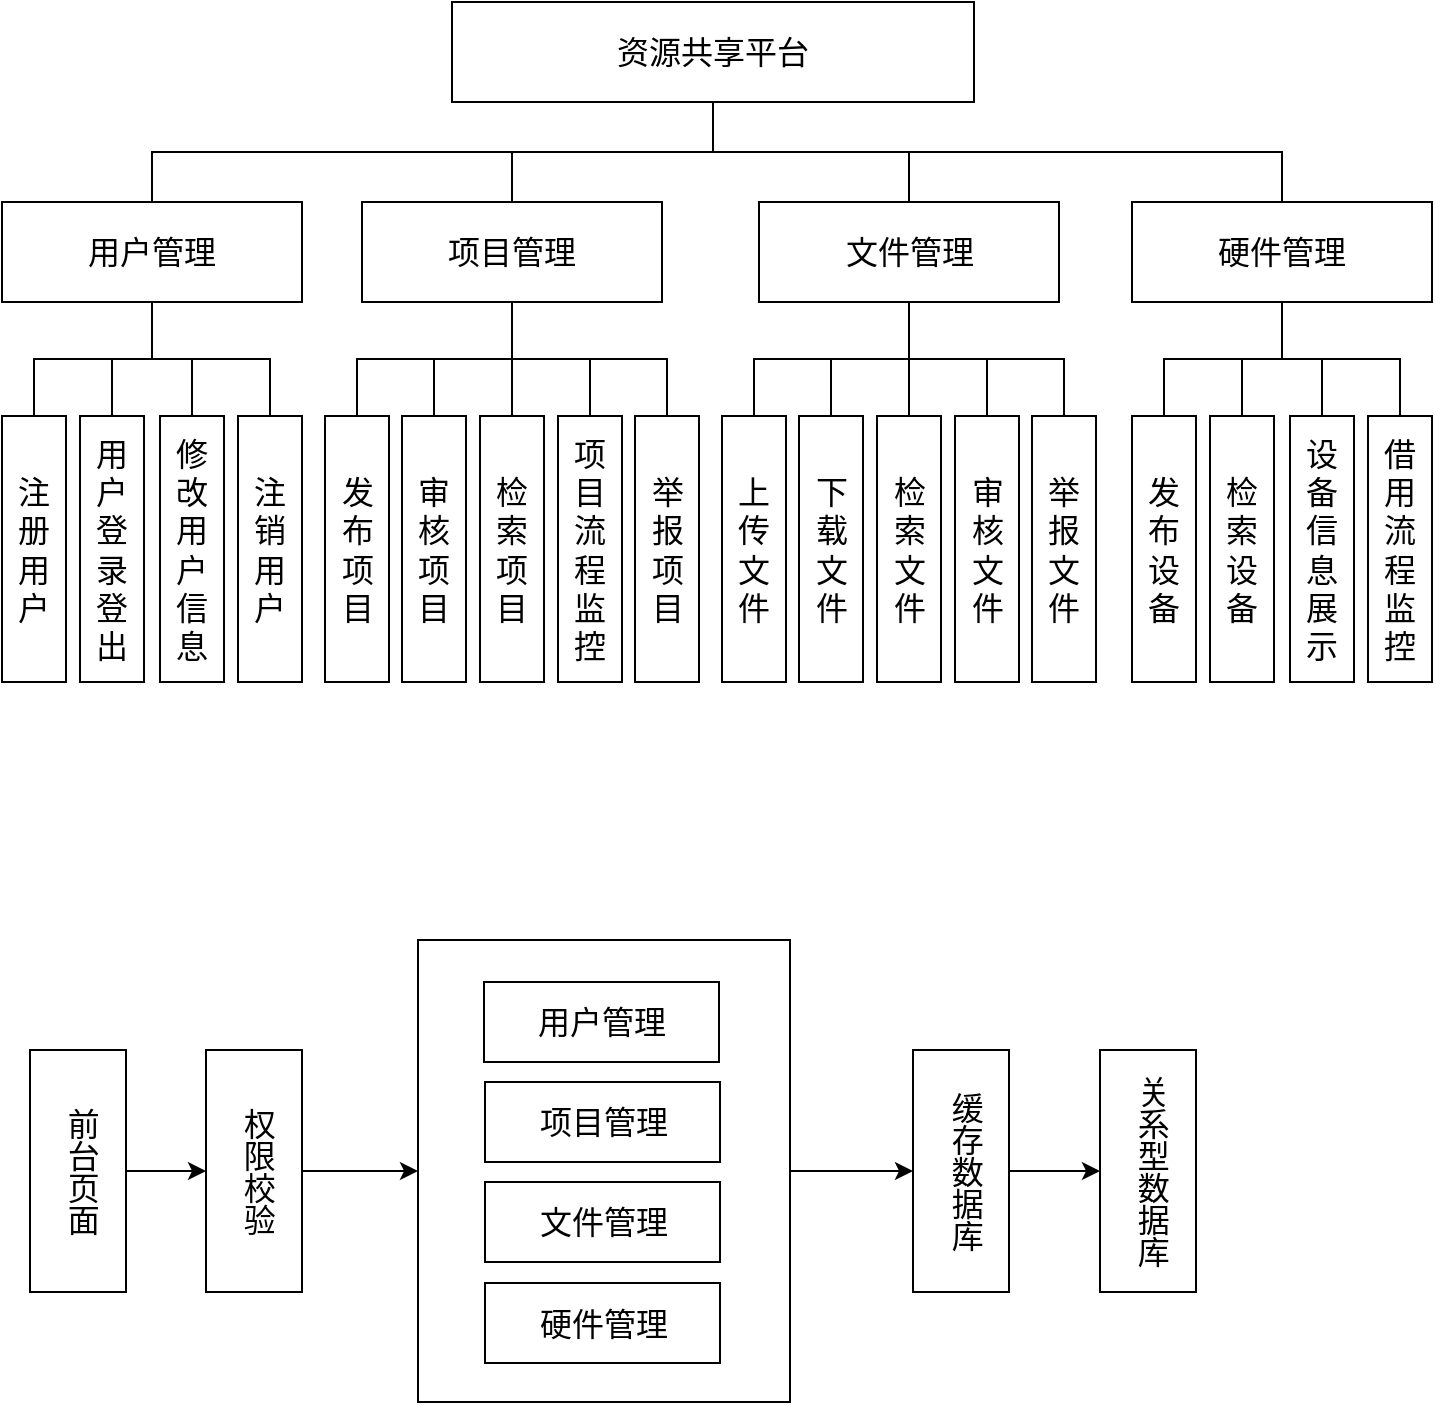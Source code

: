 <mxfile version="24.2.1" type="github">
  <diagram name="第 1 页" id="B37Alon7Snt6yuw_wCrL">
    <mxGraphModel dx="786" dy="478" grid="1" gridSize="10" guides="1" tooltips="1" connect="1" arrows="1" fold="1" page="1" pageScale="1" pageWidth="827" pageHeight="1169" math="0" shadow="0">
      <root>
        <mxCell id="0" />
        <mxCell id="1" parent="0" />
        <mxCell id="5x5rUgKwlO3JI9YjaT6--126" style="edgeStyle=orthogonalEdgeStyle;rounded=0;orthogonalLoop=1;jettySize=auto;html=1;endArrow=none;endFill=0;" edge="1" parent="1" source="5x5rUgKwlO3JI9YjaT6--2" target="5x5rUgKwlO3JI9YjaT6--9">
          <mxGeometry relative="1" as="geometry" />
        </mxCell>
        <mxCell id="5x5rUgKwlO3JI9YjaT6--127" style="edgeStyle=orthogonalEdgeStyle;rounded=0;orthogonalLoop=1;jettySize=auto;html=1;endArrow=none;endFill=0;" edge="1" parent="1" source="5x5rUgKwlO3JI9YjaT6--2" target="5x5rUgKwlO3JI9YjaT6--14">
          <mxGeometry relative="1" as="geometry" />
        </mxCell>
        <mxCell id="5x5rUgKwlO3JI9YjaT6--128" style="edgeStyle=orthogonalEdgeStyle;rounded=0;orthogonalLoop=1;jettySize=auto;html=1;endArrow=none;endFill=0;" edge="1" parent="1" source="5x5rUgKwlO3JI9YjaT6--2" target="5x5rUgKwlO3JI9YjaT6--16">
          <mxGeometry relative="1" as="geometry">
            <Array as="points">
              <mxPoint x="421" y="85" />
              <mxPoint x="705" y="85" />
            </Array>
          </mxGeometry>
        </mxCell>
        <mxCell id="5x5rUgKwlO3JI9YjaT6--129" style="edgeStyle=orthogonalEdgeStyle;rounded=0;orthogonalLoop=1;jettySize=auto;html=1;endArrow=none;endFill=0;" edge="1" parent="1" source="5x5rUgKwlO3JI9YjaT6--2" target="5x5rUgKwlO3JI9YjaT6--3">
          <mxGeometry relative="1" as="geometry">
            <Array as="points">
              <mxPoint x="421" y="85" />
              <mxPoint x="140" y="85" />
            </Array>
          </mxGeometry>
        </mxCell>
        <mxCell id="5x5rUgKwlO3JI9YjaT6--2" value="&lt;font style=&quot;font-size: 16px;&quot;&gt;资源共享平台&lt;/font&gt;" style="rounded=0;whiteSpace=wrap;html=1;" vertex="1" parent="1">
          <mxGeometry x="290" y="10" width="261" height="50" as="geometry" />
        </mxCell>
        <mxCell id="5x5rUgKwlO3JI9YjaT6--26" style="edgeStyle=orthogonalEdgeStyle;rounded=0;orthogonalLoop=1;jettySize=auto;html=1;endArrow=none;endFill=0;" edge="1" parent="1" source="5x5rUgKwlO3JI9YjaT6--3" target="5x5rUgKwlO3JI9YjaT6--21">
          <mxGeometry relative="1" as="geometry" />
        </mxCell>
        <mxCell id="5x5rUgKwlO3JI9YjaT6--27" style="edgeStyle=orthogonalEdgeStyle;rounded=0;orthogonalLoop=1;jettySize=auto;html=1;endArrow=none;endFill=0;" edge="1" parent="1" source="5x5rUgKwlO3JI9YjaT6--3" target="5x5rUgKwlO3JI9YjaT6--22">
          <mxGeometry relative="1" as="geometry" />
        </mxCell>
        <mxCell id="5x5rUgKwlO3JI9YjaT6--28" style="edgeStyle=orthogonalEdgeStyle;rounded=0;orthogonalLoop=1;jettySize=auto;html=1;endArrow=none;endFill=0;" edge="1" parent="1" source="5x5rUgKwlO3JI9YjaT6--3" target="5x5rUgKwlO3JI9YjaT6--24">
          <mxGeometry relative="1" as="geometry" />
        </mxCell>
        <mxCell id="5x5rUgKwlO3JI9YjaT6--29" style="edgeStyle=orthogonalEdgeStyle;rounded=0;orthogonalLoop=1;jettySize=auto;html=1;endArrow=none;endFill=0;" edge="1" parent="1" source="5x5rUgKwlO3JI9YjaT6--3" target="5x5rUgKwlO3JI9YjaT6--25">
          <mxGeometry relative="1" as="geometry" />
        </mxCell>
        <mxCell id="5x5rUgKwlO3JI9YjaT6--3" value="&lt;font style=&quot;font-size: 16px;&quot;&gt;用户管理&lt;/font&gt;" style="rounded=0;whiteSpace=wrap;html=1;" vertex="1" parent="1">
          <mxGeometry x="65" y="110" width="150" height="50" as="geometry" />
        </mxCell>
        <mxCell id="5x5rUgKwlO3JI9YjaT6--41" style="edgeStyle=orthogonalEdgeStyle;rounded=0;orthogonalLoop=1;jettySize=auto;html=1;endArrow=none;endFill=0;" edge="1" parent="1" source="5x5rUgKwlO3JI9YjaT6--9" target="5x5rUgKwlO3JI9YjaT6--34">
          <mxGeometry relative="1" as="geometry" />
        </mxCell>
        <mxCell id="5x5rUgKwlO3JI9YjaT6--42" style="edgeStyle=orthogonalEdgeStyle;rounded=0;orthogonalLoop=1;jettySize=auto;html=1;endArrow=none;endFill=0;" edge="1" parent="1" source="5x5rUgKwlO3JI9YjaT6--9" target="5x5rUgKwlO3JI9YjaT6--33">
          <mxGeometry relative="1" as="geometry" />
        </mxCell>
        <mxCell id="5x5rUgKwlO3JI9YjaT6--43" style="edgeStyle=orthogonalEdgeStyle;rounded=0;orthogonalLoop=1;jettySize=auto;html=1;entryX=0.5;entryY=0;entryDx=0;entryDy=0;endArrow=none;endFill=0;" edge="1" parent="1" source="5x5rUgKwlO3JI9YjaT6--9" target="5x5rUgKwlO3JI9YjaT6--39">
          <mxGeometry relative="1" as="geometry" />
        </mxCell>
        <mxCell id="5x5rUgKwlO3JI9YjaT6--44" style="edgeStyle=orthogonalEdgeStyle;rounded=0;orthogonalLoop=1;jettySize=auto;html=1;endArrow=none;endFill=0;" edge="1" parent="1" source="5x5rUgKwlO3JI9YjaT6--9" target="5x5rUgKwlO3JI9YjaT6--31">
          <mxGeometry relative="1" as="geometry" />
        </mxCell>
        <mxCell id="5x5rUgKwlO3JI9YjaT6--45" style="edgeStyle=orthogonalEdgeStyle;rounded=0;orthogonalLoop=1;jettySize=auto;html=1;endArrow=none;endFill=0;" edge="1" parent="1" source="5x5rUgKwlO3JI9YjaT6--9" target="5x5rUgKwlO3JI9YjaT6--30">
          <mxGeometry relative="1" as="geometry" />
        </mxCell>
        <mxCell id="5x5rUgKwlO3JI9YjaT6--9" value="&lt;font style=&quot;font-size: 16px;&quot;&gt;项目管理&lt;/font&gt;" style="rounded=0;whiteSpace=wrap;html=1;" vertex="1" parent="1">
          <mxGeometry x="245" y="110" width="150" height="50" as="geometry" />
        </mxCell>
        <mxCell id="5x5rUgKwlO3JI9YjaT6--57" style="edgeStyle=orthogonalEdgeStyle;rounded=0;orthogonalLoop=1;jettySize=auto;html=1;endArrow=none;endFill=0;" edge="1" parent="1" source="5x5rUgKwlO3JI9YjaT6--14" target="5x5rUgKwlO3JI9YjaT6--55">
          <mxGeometry relative="1" as="geometry" />
        </mxCell>
        <mxCell id="5x5rUgKwlO3JI9YjaT6--58" style="edgeStyle=orthogonalEdgeStyle;rounded=0;orthogonalLoop=1;jettySize=auto;html=1;entryX=0.5;entryY=0;entryDx=0;entryDy=0;endArrow=none;endFill=0;" edge="1" parent="1" source="5x5rUgKwlO3JI9YjaT6--14" target="5x5rUgKwlO3JI9YjaT6--53">
          <mxGeometry relative="1" as="geometry" />
        </mxCell>
        <mxCell id="5x5rUgKwlO3JI9YjaT6--59" style="edgeStyle=orthogonalEdgeStyle;rounded=0;orthogonalLoop=1;jettySize=auto;html=1;endArrow=none;endFill=0;" edge="1" parent="1" source="5x5rUgKwlO3JI9YjaT6--14" target="5x5rUgKwlO3JI9YjaT6--52">
          <mxGeometry relative="1" as="geometry" />
        </mxCell>
        <mxCell id="5x5rUgKwlO3JI9YjaT6--60" style="edgeStyle=orthogonalEdgeStyle;rounded=0;orthogonalLoop=1;jettySize=auto;html=1;entryX=0.5;entryY=0;entryDx=0;entryDy=0;endArrow=none;endFill=0;" edge="1" parent="1" source="5x5rUgKwlO3JI9YjaT6--14" target="5x5rUgKwlO3JI9YjaT6--54">
          <mxGeometry relative="1" as="geometry" />
        </mxCell>
        <mxCell id="5x5rUgKwlO3JI9YjaT6--61" style="edgeStyle=orthogonalEdgeStyle;rounded=0;orthogonalLoop=1;jettySize=auto;html=1;entryX=0.5;entryY=0;entryDx=0;entryDy=0;endArrow=none;endFill=0;" edge="1" parent="1" source="5x5rUgKwlO3JI9YjaT6--14" target="5x5rUgKwlO3JI9YjaT6--56">
          <mxGeometry relative="1" as="geometry" />
        </mxCell>
        <mxCell id="5x5rUgKwlO3JI9YjaT6--14" value="&lt;font style=&quot;font-size: 16px;&quot;&gt;文件管理&lt;/font&gt;" style="rounded=0;whiteSpace=wrap;html=1;" vertex="1" parent="1">
          <mxGeometry x="443.5" y="110" width="150" height="50" as="geometry" />
        </mxCell>
        <mxCell id="5x5rUgKwlO3JI9YjaT6--68" style="edgeStyle=orthogonalEdgeStyle;rounded=0;orthogonalLoop=1;jettySize=auto;html=1;endArrow=none;endFill=0;" edge="1" parent="1" source="5x5rUgKwlO3JI9YjaT6--16" target="5x5rUgKwlO3JI9YjaT6--62">
          <mxGeometry relative="1" as="geometry" />
        </mxCell>
        <mxCell id="5x5rUgKwlO3JI9YjaT6--69" style="edgeStyle=orthogonalEdgeStyle;rounded=0;orthogonalLoop=1;jettySize=auto;html=1;endArrow=none;endFill=0;" edge="1" parent="1" source="5x5rUgKwlO3JI9YjaT6--16" target="5x5rUgKwlO3JI9YjaT6--63">
          <mxGeometry relative="1" as="geometry" />
        </mxCell>
        <mxCell id="5x5rUgKwlO3JI9YjaT6--70" style="edgeStyle=orthogonalEdgeStyle;rounded=0;orthogonalLoop=1;jettySize=auto;html=1;endArrow=none;endFill=0;" edge="1" parent="1" source="5x5rUgKwlO3JI9YjaT6--16" target="5x5rUgKwlO3JI9YjaT6--65">
          <mxGeometry relative="1" as="geometry" />
        </mxCell>
        <mxCell id="5x5rUgKwlO3JI9YjaT6--71" style="edgeStyle=orthogonalEdgeStyle;rounded=0;orthogonalLoop=1;jettySize=auto;html=1;endArrow=none;endFill=0;" edge="1" parent="1" source="5x5rUgKwlO3JI9YjaT6--16" target="5x5rUgKwlO3JI9YjaT6--64">
          <mxGeometry relative="1" as="geometry" />
        </mxCell>
        <mxCell id="5x5rUgKwlO3JI9YjaT6--16" value="&lt;span style=&quot;font-size: 16px;&quot;&gt;硬件管理&lt;/span&gt;" style="rounded=0;whiteSpace=wrap;html=1;" vertex="1" parent="1">
          <mxGeometry x="630" y="110" width="150" height="50" as="geometry" />
        </mxCell>
        <mxCell id="5x5rUgKwlO3JI9YjaT6--21" value="&lt;span style=&quot;font-size: 16px;&quot;&gt;注册用户&lt;/span&gt;" style="rounded=0;whiteSpace=wrap;html=1;" vertex="1" parent="1">
          <mxGeometry x="65" y="217" width="32" height="133" as="geometry" />
        </mxCell>
        <mxCell id="5x5rUgKwlO3JI9YjaT6--22" value="&lt;span style=&quot;font-size: 16px;&quot;&gt;用户登录登出&lt;/span&gt;" style="rounded=0;whiteSpace=wrap;html=1;" vertex="1" parent="1">
          <mxGeometry x="104" y="217" width="32" height="133" as="geometry" />
        </mxCell>
        <mxCell id="5x5rUgKwlO3JI9YjaT6--24" value="&lt;span style=&quot;font-size: 16px;&quot;&gt;修改用户信息&lt;/span&gt;" style="rounded=0;whiteSpace=wrap;html=1;" vertex="1" parent="1">
          <mxGeometry x="144" y="217" width="32" height="133" as="geometry" />
        </mxCell>
        <mxCell id="5x5rUgKwlO3JI9YjaT6--25" value="&lt;span style=&quot;font-size: 16px;&quot;&gt;注销用户&lt;/span&gt;" style="rounded=0;whiteSpace=wrap;html=1;" vertex="1" parent="1">
          <mxGeometry x="183" y="217" width="32" height="133" as="geometry" />
        </mxCell>
        <mxCell id="5x5rUgKwlO3JI9YjaT6--30" value="&lt;span style=&quot;font-size: 16px;&quot;&gt;发布项目&lt;/span&gt;" style="rounded=0;whiteSpace=wrap;html=1;" vertex="1" parent="1">
          <mxGeometry x="226.5" y="217" width="32" height="133" as="geometry" />
        </mxCell>
        <mxCell id="5x5rUgKwlO3JI9YjaT6--31" value="&lt;span style=&quot;font-size: 16px;&quot;&gt;审核项目&lt;/span&gt;" style="rounded=0;whiteSpace=wrap;html=1;" vertex="1" parent="1">
          <mxGeometry x="265" y="217" width="32" height="133" as="geometry" />
        </mxCell>
        <mxCell id="5x5rUgKwlO3JI9YjaT6--33" value="&lt;span style=&quot;font-size: 16px;&quot;&gt;项目流程监控&lt;/span&gt;" style="rounded=0;whiteSpace=wrap;html=1;" vertex="1" parent="1">
          <mxGeometry x="343" y="217" width="32" height="133" as="geometry" />
        </mxCell>
        <mxCell id="5x5rUgKwlO3JI9YjaT6--34" value="&lt;span style=&quot;font-size: 16px;&quot;&gt;检索项目&lt;/span&gt;" style="rounded=0;whiteSpace=wrap;html=1;" vertex="1" parent="1">
          <mxGeometry x="304" y="217" width="32" height="133" as="geometry" />
        </mxCell>
        <mxCell id="5x5rUgKwlO3JI9YjaT6--39" value="&lt;span style=&quot;font-size: 16px;&quot;&gt;举报项目&lt;/span&gt;" style="rounded=0;whiteSpace=wrap;html=1;" vertex="1" parent="1">
          <mxGeometry x="381.5" y="217" width="32" height="133" as="geometry" />
        </mxCell>
        <mxCell id="5x5rUgKwlO3JI9YjaT6--52" value="&lt;span style=&quot;font-size: 16px;&quot;&gt;上传文件&lt;/span&gt;" style="rounded=0;whiteSpace=wrap;html=1;" vertex="1" parent="1">
          <mxGeometry x="425" y="217" width="32" height="133" as="geometry" />
        </mxCell>
        <mxCell id="5x5rUgKwlO3JI9YjaT6--53" value="&lt;span style=&quot;font-size: 16px;&quot;&gt;下载文件&lt;/span&gt;" style="rounded=0;whiteSpace=wrap;html=1;" vertex="1" parent="1">
          <mxGeometry x="463.5" y="217" width="32" height="133" as="geometry" />
        </mxCell>
        <mxCell id="5x5rUgKwlO3JI9YjaT6--54" value="&lt;span style=&quot;font-size: 16px;&quot;&gt;审核文件&lt;/span&gt;" style="rounded=0;whiteSpace=wrap;html=1;" vertex="1" parent="1">
          <mxGeometry x="541.5" y="217" width="32" height="133" as="geometry" />
        </mxCell>
        <mxCell id="5x5rUgKwlO3JI9YjaT6--55" value="&lt;span style=&quot;font-size: 16px;&quot;&gt;检索文件&lt;/span&gt;" style="rounded=0;whiteSpace=wrap;html=1;" vertex="1" parent="1">
          <mxGeometry x="502.5" y="217" width="32" height="133" as="geometry" />
        </mxCell>
        <mxCell id="5x5rUgKwlO3JI9YjaT6--56" value="&lt;span style=&quot;font-size: 16px;&quot;&gt;举报文件&lt;/span&gt;" style="rounded=0;whiteSpace=wrap;html=1;" vertex="1" parent="1">
          <mxGeometry x="580" y="217" width="32" height="133" as="geometry" />
        </mxCell>
        <mxCell id="5x5rUgKwlO3JI9YjaT6--62" value="&lt;span style=&quot;font-size: 16px;&quot;&gt;发布设备&lt;/span&gt;" style="rounded=0;whiteSpace=wrap;html=1;" vertex="1" parent="1">
          <mxGeometry x="630" y="217" width="32" height="133" as="geometry" />
        </mxCell>
        <mxCell id="5x5rUgKwlO3JI9YjaT6--63" value="&lt;span style=&quot;font-size: 16px;&quot;&gt;检索设备&lt;/span&gt;" style="rounded=0;whiteSpace=wrap;html=1;" vertex="1" parent="1">
          <mxGeometry x="669" y="217" width="32" height="133" as="geometry" />
        </mxCell>
        <mxCell id="5x5rUgKwlO3JI9YjaT6--64" value="&lt;span style=&quot;font-size: 16px;&quot;&gt;借用流程监控&lt;/span&gt;" style="rounded=0;whiteSpace=wrap;html=1;" vertex="1" parent="1">
          <mxGeometry x="748" y="217" width="32" height="133" as="geometry" />
        </mxCell>
        <mxCell id="5x5rUgKwlO3JI9YjaT6--65" value="&lt;span style=&quot;font-size: 16px;&quot;&gt;设备信息展示&lt;/span&gt;" style="rounded=0;whiteSpace=wrap;html=1;" vertex="1" parent="1">
          <mxGeometry x="709" y="217" width="32" height="133" as="geometry" />
        </mxCell>
        <mxCell id="5x5rUgKwlO3JI9YjaT6--142" style="edgeStyle=orthogonalEdgeStyle;rounded=0;orthogonalLoop=1;jettySize=auto;html=1;" edge="1" parent="1" source="5x5rUgKwlO3JI9YjaT6--130" target="5x5rUgKwlO3JI9YjaT6--137">
          <mxGeometry relative="1" as="geometry" />
        </mxCell>
        <mxCell id="5x5rUgKwlO3JI9YjaT6--130" value="&lt;p style=&quot;line-height: 140%;&quot;&gt;&lt;font style=&quot;font-size: 16px;&quot;&gt;前台页面&lt;/font&gt;&lt;/p&gt;" style="rounded=0;whiteSpace=wrap;html=1;spacing=3;align=center;horizontal=1;textDirection=vertical-lr;fontFamily=Verdana;verticalAlign=middle;fontStyle=0" vertex="1" parent="1">
          <mxGeometry x="79" y="534" width="48" height="121" as="geometry" />
        </mxCell>
        <mxCell id="5x5rUgKwlO3JI9YjaT6--145" style="edgeStyle=orthogonalEdgeStyle;rounded=0;orthogonalLoop=1;jettySize=auto;html=1;" edge="1" parent="1" source="5x5rUgKwlO3JI9YjaT6--132" target="5x5rUgKwlO3JI9YjaT6--140">
          <mxGeometry relative="1" as="geometry" />
        </mxCell>
        <mxCell id="5x5rUgKwlO3JI9YjaT6--132" value="" style="rounded=0;whiteSpace=wrap;html=1;" vertex="1" parent="1">
          <mxGeometry x="273" y="479" width="186" height="231" as="geometry" />
        </mxCell>
        <mxCell id="5x5rUgKwlO3JI9YjaT6--133" value="&lt;span style=&quot;font-size: 16px;&quot;&gt;用户管理&lt;/span&gt;" style="rounded=0;whiteSpace=wrap;html=1;" vertex="1" parent="1">
          <mxGeometry x="306" y="500" width="117.5" height="40" as="geometry" />
        </mxCell>
        <mxCell id="5x5rUgKwlO3JI9YjaT6--144" style="edgeStyle=orthogonalEdgeStyle;rounded=0;orthogonalLoop=1;jettySize=auto;html=1;entryX=0;entryY=0.5;entryDx=0;entryDy=0;" edge="1" parent="1" source="5x5rUgKwlO3JI9YjaT6--137" target="5x5rUgKwlO3JI9YjaT6--132">
          <mxGeometry relative="1" as="geometry" />
        </mxCell>
        <mxCell id="5x5rUgKwlO3JI9YjaT6--137" value="&lt;p style=&quot;line-height: 140%;&quot;&gt;&lt;span style=&quot;font-size: 16px;&quot;&gt;权限校验&lt;/span&gt;&lt;br&gt;&lt;/p&gt;" style="rounded=0;whiteSpace=wrap;html=1;spacing=3;align=center;horizontal=1;textDirection=vertical-lr;fontFamily=Verdana;verticalAlign=middle;fontStyle=0" vertex="1" parent="1">
          <mxGeometry x="167" y="534" width="48" height="121" as="geometry" />
        </mxCell>
        <mxCell id="5x5rUgKwlO3JI9YjaT6--138" value="&lt;span style=&quot;font-size: 16px;&quot;&gt;项目管理&lt;/span&gt;" style="rounded=0;whiteSpace=wrap;html=1;" vertex="1" parent="1">
          <mxGeometry x="306.5" y="550" width="117.5" height="40" as="geometry" />
        </mxCell>
        <mxCell id="5x5rUgKwlO3JI9YjaT6--139" value="&lt;span style=&quot;font-size: 16px;&quot;&gt;文件管理&lt;/span&gt;" style="rounded=0;whiteSpace=wrap;html=1;" vertex="1" parent="1">
          <mxGeometry x="306.5" y="600" width="117.5" height="40" as="geometry" />
        </mxCell>
        <mxCell id="5x5rUgKwlO3JI9YjaT6--146" style="edgeStyle=orthogonalEdgeStyle;rounded=0;orthogonalLoop=1;jettySize=auto;html=1;" edge="1" parent="1" source="5x5rUgKwlO3JI9YjaT6--140" target="5x5rUgKwlO3JI9YjaT6--141">
          <mxGeometry relative="1" as="geometry" />
        </mxCell>
        <mxCell id="5x5rUgKwlO3JI9YjaT6--140" value="&lt;p style=&quot;line-height: 140%;&quot;&gt;&lt;span style=&quot;font-size: 16px;&quot;&gt;缓存数据库&lt;/span&gt;&lt;/p&gt;" style="rounded=0;whiteSpace=wrap;html=1;spacing=3;align=center;horizontal=1;textDirection=vertical-lr;fontFamily=Verdana;verticalAlign=middle;fontStyle=0" vertex="1" parent="1">
          <mxGeometry x="520.5" y="534" width="48" height="121" as="geometry" />
        </mxCell>
        <mxCell id="5x5rUgKwlO3JI9YjaT6--141" value="&lt;p style=&quot;line-height: 140%;&quot;&gt;&lt;span style=&quot;font-size: 16px;&quot;&gt;关系型数据库&lt;/span&gt;&lt;/p&gt;" style="rounded=0;whiteSpace=wrap;html=1;spacing=3;align=center;horizontal=1;textDirection=vertical-lr;fontFamily=Verdana;verticalAlign=middle;fontStyle=0" vertex="1" parent="1">
          <mxGeometry x="614" y="534" width="48" height="121" as="geometry" />
        </mxCell>
        <mxCell id="5x5rUgKwlO3JI9YjaT6--147" value="&lt;span style=&quot;font-size: 16px;&quot;&gt;硬件管理&lt;/span&gt;" style="rounded=0;whiteSpace=wrap;html=1;" vertex="1" parent="1">
          <mxGeometry x="306.5" y="650.5" width="117.5" height="40" as="geometry" />
        </mxCell>
      </root>
    </mxGraphModel>
  </diagram>
</mxfile>
